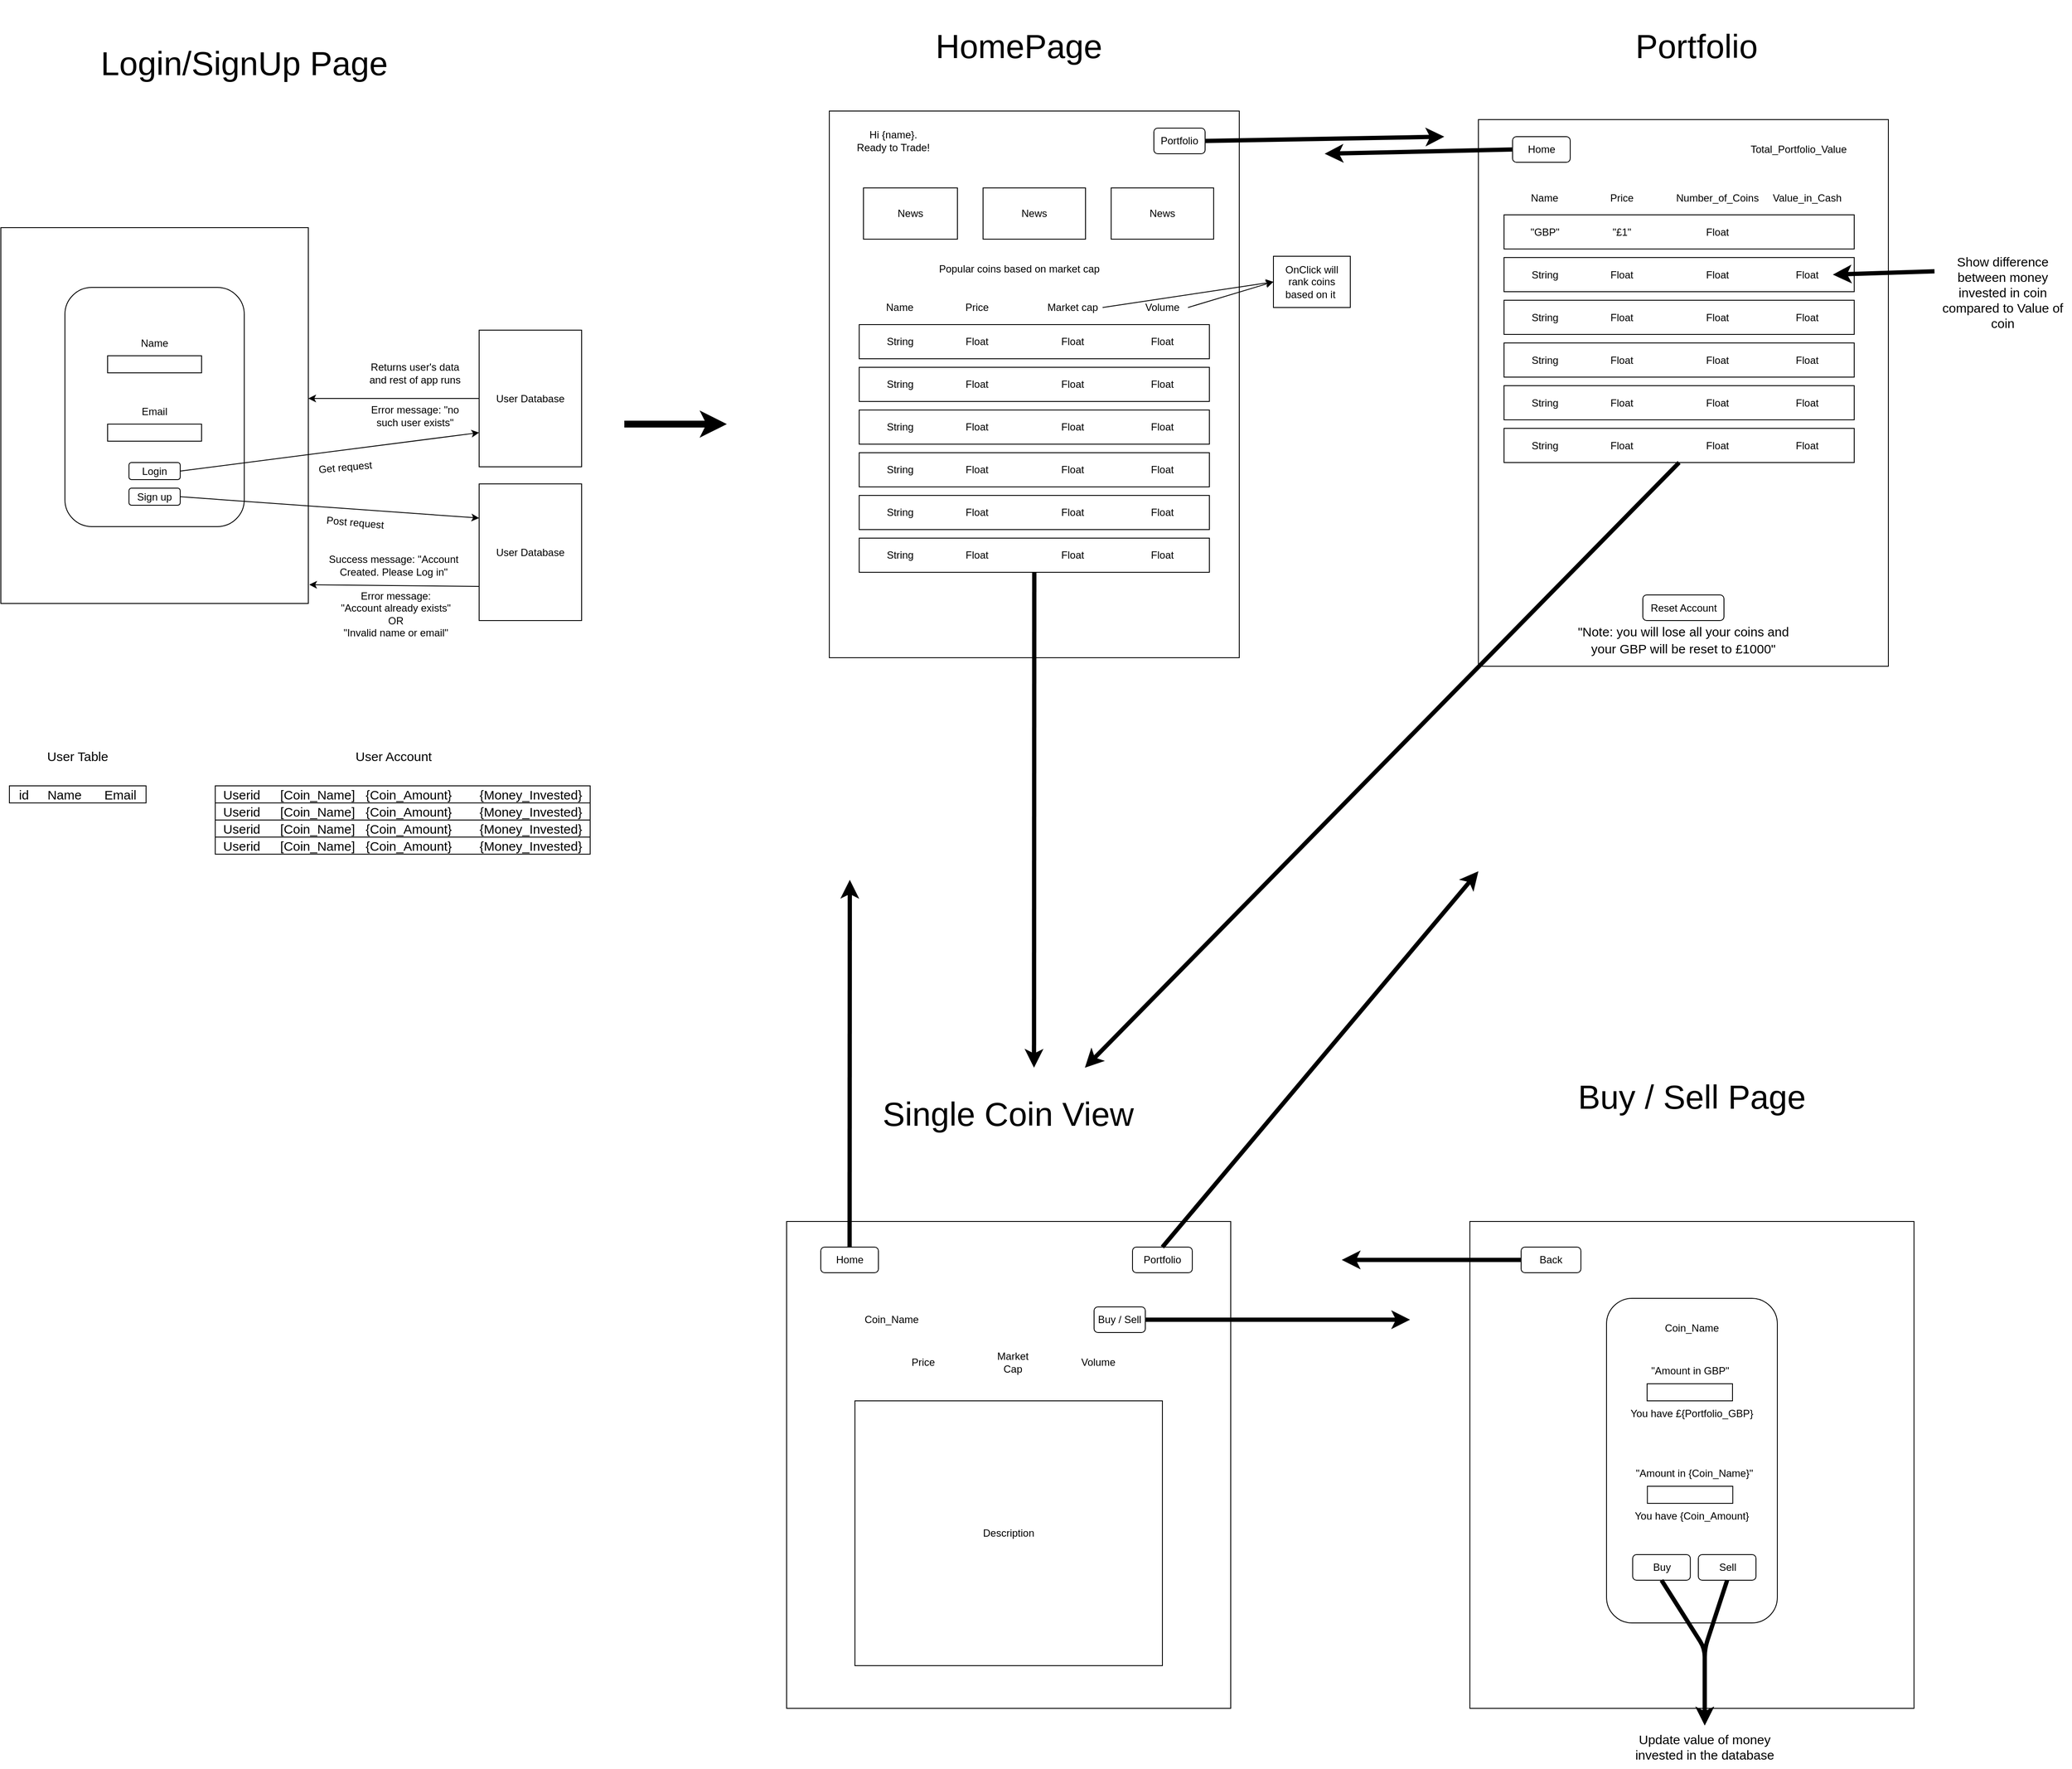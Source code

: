 <mxfile>
    <diagram id="FzFFMFuQFj7lMlkxCULB" name="Crypto Trading Simulator">
        <mxGraphModel dx="4961" dy="2097" grid="1" gridSize="10" guides="1" tooltips="1" connect="1" arrows="1" fold="1" page="1" pageScale="1" pageWidth="827" pageHeight="1169" math="0" shadow="0">
            <root>
                <mxCell id="0"/>
                <mxCell id="1" parent="0"/>
                <mxCell id="7buog9ZX-WtcRgvftYjR-1" value="" style="rounded=0;whiteSpace=wrap;html=1;" vertex="1" parent="1">
                    <mxGeometry x="200" y="150" width="480" height="640" as="geometry"/>
                </mxCell>
                <mxCell id="7buog9ZX-WtcRgvftYjR-2" value="Hi {name}. Ready to Trade!" style="text;html=1;strokeColor=none;fillColor=none;align=center;verticalAlign=middle;whiteSpace=wrap;rounded=0;" vertex="1" parent="1">
                    <mxGeometry x="230" y="170" width="90" height="30" as="geometry"/>
                </mxCell>
                <mxCell id="7buog9ZX-WtcRgvftYjR-4" value="" style="rounded=1;whiteSpace=wrap;html=1;" vertex="1" parent="1">
                    <mxGeometry x="580" y="170" width="60" height="30" as="geometry"/>
                </mxCell>
                <mxCell id="7buog9ZX-WtcRgvftYjR-3" value="Portfolio" style="text;html=1;strokeColor=none;fillColor=none;align=center;verticalAlign=middle;whiteSpace=wrap;rounded=0;" vertex="1" parent="1">
                    <mxGeometry x="580" y="170" width="60" height="30" as="geometry"/>
                </mxCell>
                <mxCell id="7buog9ZX-WtcRgvftYjR-9" value="Popular coins based on market cap" style="text;html=1;strokeColor=none;fillColor=none;align=center;verticalAlign=middle;whiteSpace=wrap;rounded=0;" vertex="1" parent="1">
                    <mxGeometry x="325" y="320" width="195" height="30" as="geometry"/>
                </mxCell>
                <mxCell id="7buog9ZX-WtcRgvftYjR-10" value="News" style="rounded=0;whiteSpace=wrap;html=1;" vertex="1" parent="1">
                    <mxGeometry x="240" y="240" width="110" height="60" as="geometry"/>
                </mxCell>
                <mxCell id="7buog9ZX-WtcRgvftYjR-11" value="News" style="rounded=0;whiteSpace=wrap;html=1;" vertex="1" parent="1">
                    <mxGeometry x="380" y="240" width="120" height="60" as="geometry"/>
                </mxCell>
                <mxCell id="7buog9ZX-WtcRgvftYjR-12" value="News" style="rounded=0;whiteSpace=wrap;html=1;" vertex="1" parent="1">
                    <mxGeometry x="530" y="240" width="120" height="60" as="geometry"/>
                </mxCell>
                <mxCell id="7buog9ZX-WtcRgvftYjR-14" value="" style="rounded=0;whiteSpace=wrap;html=1;" vertex="1" parent="1">
                    <mxGeometry x="235" y="400" width="410" height="40" as="geometry"/>
                </mxCell>
                <mxCell id="7buog9ZX-WtcRgvftYjR-15" value="Name" style="text;html=1;strokeColor=none;fillColor=none;align=center;verticalAlign=middle;whiteSpace=wrap;rounded=0;" vertex="1" parent="1">
                    <mxGeometry x="245" y="365" width="75" height="30" as="geometry"/>
                </mxCell>
                <mxCell id="7buog9ZX-WtcRgvftYjR-16" value="Price" style="text;html=1;strokeColor=none;fillColor=none;align=center;verticalAlign=middle;whiteSpace=wrap;rounded=0;" vertex="1" parent="1">
                    <mxGeometry x="342.5" y="365" width="60" height="30" as="geometry"/>
                </mxCell>
                <mxCell id="7buog9ZX-WtcRgvftYjR-17" value="Market cap" style="text;html=1;strokeColor=none;fillColor=none;align=center;verticalAlign=middle;whiteSpace=wrap;rounded=0;" vertex="1" parent="1">
                    <mxGeometry x="450" y="365" width="70" height="30" as="geometry"/>
                </mxCell>
                <mxCell id="7buog9ZX-WtcRgvftYjR-18" value="Volume" style="text;html=1;strokeColor=none;fillColor=none;align=center;verticalAlign=middle;whiteSpace=wrap;rounded=0;" vertex="1" parent="1">
                    <mxGeometry x="560" y="365" width="60" height="30" as="geometry"/>
                </mxCell>
                <mxCell id="7buog9ZX-WtcRgvftYjR-19" value="String" style="text;html=1;strokeColor=none;fillColor=none;align=center;verticalAlign=middle;whiteSpace=wrap;rounded=0;" vertex="1" parent="1">
                    <mxGeometry x="252.5" y="405" width="60" height="30" as="geometry"/>
                </mxCell>
                <mxCell id="7buog9ZX-WtcRgvftYjR-20" value="Float" style="text;html=1;strokeColor=none;fillColor=none;align=center;verticalAlign=middle;whiteSpace=wrap;rounded=0;" vertex="1" parent="1">
                    <mxGeometry x="342.5" y="405" width="60" height="30" as="geometry"/>
                </mxCell>
                <mxCell id="7buog9ZX-WtcRgvftYjR-21" value="Float" style="text;html=1;strokeColor=none;fillColor=none;align=center;verticalAlign=middle;whiteSpace=wrap;rounded=0;" vertex="1" parent="1">
                    <mxGeometry x="455" y="405" width="60" height="30" as="geometry"/>
                </mxCell>
                <mxCell id="7buog9ZX-WtcRgvftYjR-22" value="Float" style="text;html=1;strokeColor=none;fillColor=none;align=center;verticalAlign=middle;whiteSpace=wrap;rounded=0;" vertex="1" parent="1">
                    <mxGeometry x="560" y="405" width="60" height="30" as="geometry"/>
                </mxCell>
                <mxCell id="7buog9ZX-WtcRgvftYjR-23" value="" style="rounded=0;whiteSpace=wrap;html=1;" vertex="1" parent="1">
                    <mxGeometry x="235" y="450" width="410" height="40" as="geometry"/>
                </mxCell>
                <mxCell id="7buog9ZX-WtcRgvftYjR-24" value="String" style="text;html=1;strokeColor=none;fillColor=none;align=center;verticalAlign=middle;whiteSpace=wrap;rounded=0;" vertex="1" parent="1">
                    <mxGeometry x="252.5" y="455" width="60" height="30" as="geometry"/>
                </mxCell>
                <mxCell id="7buog9ZX-WtcRgvftYjR-25" value="Float" style="text;html=1;strokeColor=none;fillColor=none;align=center;verticalAlign=middle;whiteSpace=wrap;rounded=0;" vertex="1" parent="1">
                    <mxGeometry x="342.5" y="455" width="60" height="30" as="geometry"/>
                </mxCell>
                <mxCell id="7buog9ZX-WtcRgvftYjR-26" value="Float" style="text;html=1;strokeColor=none;fillColor=none;align=center;verticalAlign=middle;whiteSpace=wrap;rounded=0;" vertex="1" parent="1">
                    <mxGeometry x="455" y="455" width="60" height="30" as="geometry"/>
                </mxCell>
                <mxCell id="7buog9ZX-WtcRgvftYjR-27" value="Float" style="text;html=1;strokeColor=none;fillColor=none;align=center;verticalAlign=middle;whiteSpace=wrap;rounded=0;" vertex="1" parent="1">
                    <mxGeometry x="560" y="455" width="60" height="30" as="geometry"/>
                </mxCell>
                <mxCell id="7buog9ZX-WtcRgvftYjR-28" value="" style="rounded=0;whiteSpace=wrap;html=1;" vertex="1" parent="1">
                    <mxGeometry x="235" y="500" width="410" height="40" as="geometry"/>
                </mxCell>
                <mxCell id="7buog9ZX-WtcRgvftYjR-29" value="String" style="text;html=1;strokeColor=none;fillColor=none;align=center;verticalAlign=middle;whiteSpace=wrap;rounded=0;" vertex="1" parent="1">
                    <mxGeometry x="252.5" y="505" width="60" height="30" as="geometry"/>
                </mxCell>
                <mxCell id="7buog9ZX-WtcRgvftYjR-30" value="Float" style="text;html=1;strokeColor=none;fillColor=none;align=center;verticalAlign=middle;whiteSpace=wrap;rounded=0;" vertex="1" parent="1">
                    <mxGeometry x="342.5" y="505" width="60" height="30" as="geometry"/>
                </mxCell>
                <mxCell id="7buog9ZX-WtcRgvftYjR-31" value="Float" style="text;html=1;strokeColor=none;fillColor=none;align=center;verticalAlign=middle;whiteSpace=wrap;rounded=0;" vertex="1" parent="1">
                    <mxGeometry x="455" y="505" width="60" height="30" as="geometry"/>
                </mxCell>
                <mxCell id="7buog9ZX-WtcRgvftYjR-32" value="Float" style="text;html=1;strokeColor=none;fillColor=none;align=center;verticalAlign=middle;whiteSpace=wrap;rounded=0;" vertex="1" parent="1">
                    <mxGeometry x="560" y="505" width="60" height="30" as="geometry"/>
                </mxCell>
                <mxCell id="7buog9ZX-WtcRgvftYjR-33" value="" style="rounded=0;whiteSpace=wrap;html=1;" vertex="1" parent="1">
                    <mxGeometry x="235" y="550" width="410" height="40" as="geometry"/>
                </mxCell>
                <mxCell id="7buog9ZX-WtcRgvftYjR-34" value="String" style="text;html=1;strokeColor=none;fillColor=none;align=center;verticalAlign=middle;whiteSpace=wrap;rounded=0;" vertex="1" parent="1">
                    <mxGeometry x="252.5" y="555" width="60" height="30" as="geometry"/>
                </mxCell>
                <mxCell id="7buog9ZX-WtcRgvftYjR-35" value="Float" style="text;html=1;strokeColor=none;fillColor=none;align=center;verticalAlign=middle;whiteSpace=wrap;rounded=0;" vertex="1" parent="1">
                    <mxGeometry x="342.5" y="555" width="60" height="30" as="geometry"/>
                </mxCell>
                <mxCell id="7buog9ZX-WtcRgvftYjR-36" value="Float" style="text;html=1;strokeColor=none;fillColor=none;align=center;verticalAlign=middle;whiteSpace=wrap;rounded=0;" vertex="1" parent="1">
                    <mxGeometry x="455" y="555" width="60" height="30" as="geometry"/>
                </mxCell>
                <mxCell id="7buog9ZX-WtcRgvftYjR-37" value="Float" style="text;html=1;strokeColor=none;fillColor=none;align=center;verticalAlign=middle;whiteSpace=wrap;rounded=0;" vertex="1" parent="1">
                    <mxGeometry x="560" y="555" width="60" height="30" as="geometry"/>
                </mxCell>
                <mxCell id="7buog9ZX-WtcRgvftYjR-38" value="" style="rounded=0;whiteSpace=wrap;html=1;" vertex="1" parent="1">
                    <mxGeometry x="235" y="600" width="410" height="40" as="geometry"/>
                </mxCell>
                <mxCell id="7buog9ZX-WtcRgvftYjR-39" value="String" style="text;html=1;strokeColor=none;fillColor=none;align=center;verticalAlign=middle;whiteSpace=wrap;rounded=0;" vertex="1" parent="1">
                    <mxGeometry x="252.5" y="605" width="60" height="30" as="geometry"/>
                </mxCell>
                <mxCell id="7buog9ZX-WtcRgvftYjR-40" value="Float" style="text;html=1;strokeColor=none;fillColor=none;align=center;verticalAlign=middle;whiteSpace=wrap;rounded=0;" vertex="1" parent="1">
                    <mxGeometry x="342.5" y="605" width="60" height="30" as="geometry"/>
                </mxCell>
                <mxCell id="7buog9ZX-WtcRgvftYjR-41" value="Float" style="text;html=1;strokeColor=none;fillColor=none;align=center;verticalAlign=middle;whiteSpace=wrap;rounded=0;" vertex="1" parent="1">
                    <mxGeometry x="455" y="605" width="60" height="30" as="geometry"/>
                </mxCell>
                <mxCell id="7buog9ZX-WtcRgvftYjR-42" value="Float" style="text;html=1;strokeColor=none;fillColor=none;align=center;verticalAlign=middle;whiteSpace=wrap;rounded=0;" vertex="1" parent="1">
                    <mxGeometry x="560" y="605" width="60" height="30" as="geometry"/>
                </mxCell>
                <mxCell id="7buog9ZX-WtcRgvftYjR-43" value="" style="rounded=0;whiteSpace=wrap;html=1;" vertex="1" parent="1">
                    <mxGeometry x="235" y="650" width="410" height="40" as="geometry"/>
                </mxCell>
                <mxCell id="7buog9ZX-WtcRgvftYjR-44" value="String" style="text;html=1;strokeColor=none;fillColor=none;align=center;verticalAlign=middle;whiteSpace=wrap;rounded=0;" vertex="1" parent="1">
                    <mxGeometry x="252.5" y="655" width="60" height="30" as="geometry"/>
                </mxCell>
                <mxCell id="7buog9ZX-WtcRgvftYjR-45" value="Float" style="text;html=1;strokeColor=none;fillColor=none;align=center;verticalAlign=middle;whiteSpace=wrap;rounded=0;" vertex="1" parent="1">
                    <mxGeometry x="342.5" y="655" width="60" height="30" as="geometry"/>
                </mxCell>
                <mxCell id="7buog9ZX-WtcRgvftYjR-46" value="Float" style="text;html=1;strokeColor=none;fillColor=none;align=center;verticalAlign=middle;whiteSpace=wrap;rounded=0;" vertex="1" parent="1">
                    <mxGeometry x="455" y="655" width="60" height="30" as="geometry"/>
                </mxCell>
                <mxCell id="7buog9ZX-WtcRgvftYjR-47" value="Float" style="text;html=1;strokeColor=none;fillColor=none;align=center;verticalAlign=middle;whiteSpace=wrap;rounded=0;" vertex="1" parent="1">
                    <mxGeometry x="560" y="655" width="60" height="30" as="geometry"/>
                </mxCell>
                <mxCell id="tWIWK1oPJ8PyRDs92ugW-1" value="" style="rounded=0;whiteSpace=wrap;html=1;" vertex="1" parent="1">
                    <mxGeometry x="-770" y="286.5" width="360" height="440" as="geometry"/>
                </mxCell>
                <mxCell id="tWIWK1oPJ8PyRDs92ugW-2" value="" style="rounded=1;whiteSpace=wrap;html=1;" vertex="1" parent="1">
                    <mxGeometry x="-695" y="356.5" width="210" height="280" as="geometry"/>
                </mxCell>
                <mxCell id="tWIWK1oPJ8PyRDs92ugW-3" value="Name" style="text;html=1;strokeColor=none;fillColor=none;align=center;verticalAlign=middle;whiteSpace=wrap;rounded=0;" vertex="1" parent="1">
                    <mxGeometry x="-620" y="406.5" width="60" height="30" as="geometry"/>
                </mxCell>
                <mxCell id="tWIWK1oPJ8PyRDs92ugW-4" value="Email" style="text;html=1;strokeColor=none;fillColor=none;align=center;verticalAlign=middle;whiteSpace=wrap;rounded=0;" vertex="1" parent="1">
                    <mxGeometry x="-620" y="486.5" width="60" height="30" as="geometry"/>
                </mxCell>
                <mxCell id="tWIWK1oPJ8PyRDs92ugW-5" value="" style="rounded=0;whiteSpace=wrap;html=1;" vertex="1" parent="1">
                    <mxGeometry x="-645" y="436.5" width="110" height="20" as="geometry"/>
                </mxCell>
                <mxCell id="tWIWK1oPJ8PyRDs92ugW-6" value="" style="rounded=0;whiteSpace=wrap;html=1;" vertex="1" parent="1">
                    <mxGeometry x="-645" y="516.5" width="110" height="20" as="geometry"/>
                </mxCell>
                <mxCell id="tWIWK1oPJ8PyRDs92ugW-7" value="" style="rounded=1;whiteSpace=wrap;html=1;" vertex="1" parent="1">
                    <mxGeometry x="-620" y="561.5" width="60" height="20" as="geometry"/>
                </mxCell>
                <mxCell id="tWIWK1oPJ8PyRDs92ugW-8" value="Login" style="text;html=1;strokeColor=none;fillColor=none;align=center;verticalAlign=middle;whiteSpace=wrap;rounded=0;" vertex="1" parent="1">
                    <mxGeometry x="-620" y="556.5" width="60" height="30" as="geometry"/>
                </mxCell>
                <mxCell id="tWIWK1oPJ8PyRDs92ugW-9" value="" style="rounded=1;whiteSpace=wrap;html=1;" vertex="1" parent="1">
                    <mxGeometry x="-620" y="591.5" width="60" height="20" as="geometry"/>
                </mxCell>
                <mxCell id="tWIWK1oPJ8PyRDs92ugW-10" value="Sign up" style="text;html=1;strokeColor=none;fillColor=none;align=center;verticalAlign=middle;whiteSpace=wrap;rounded=0;" vertex="1" parent="1">
                    <mxGeometry x="-620" y="586.5" width="60" height="30" as="geometry"/>
                </mxCell>
                <mxCell id="tWIWK1oPJ8PyRDs92ugW-11" value="" style="endArrow=classic;html=1;exitX=1;exitY=0.5;exitDx=0;exitDy=0;entryX=0;entryY=0.75;entryDx=0;entryDy=0;" edge="1" parent="1" source="tWIWK1oPJ8PyRDs92ugW-8" target="tWIWK1oPJ8PyRDs92ugW-12">
                    <mxGeometry width="50" height="50" relative="1" as="geometry">
                        <mxPoint x="-380" y="536.5" as="sourcePoint"/>
                        <mxPoint x="-330" y="406.5" as="targetPoint"/>
                    </mxGeometry>
                </mxCell>
                <mxCell id="tWIWK1oPJ8PyRDs92ugW-12" value="User Database" style="rounded=0;whiteSpace=wrap;html=1;" vertex="1" parent="1">
                    <mxGeometry x="-210" y="406.5" width="120" height="160" as="geometry"/>
                </mxCell>
                <mxCell id="tWIWK1oPJ8PyRDs92ugW-13" value="" style="endArrow=classic;html=1;exitX=0;exitY=0.5;exitDx=0;exitDy=0;" edge="1" parent="1" source="tWIWK1oPJ8PyRDs92ugW-12">
                    <mxGeometry width="50" height="50" relative="1" as="geometry">
                        <mxPoint x="-220" y="486.5" as="sourcePoint"/>
                        <mxPoint x="-410" y="486.5" as="targetPoint"/>
                    </mxGeometry>
                </mxCell>
                <mxCell id="tWIWK1oPJ8PyRDs92ugW-14" value="Returns user's data and rest of app runs" style="text;html=1;strokeColor=none;fillColor=none;align=center;verticalAlign=middle;whiteSpace=wrap;rounded=0;" vertex="1" parent="1">
                    <mxGeometry x="-340" y="441.5" width="110" height="30" as="geometry"/>
                </mxCell>
                <mxCell id="tWIWK1oPJ8PyRDs92ugW-15" value="Error message: &quot;no such user exists&quot;" style="text;html=1;strokeColor=none;fillColor=none;align=center;verticalAlign=middle;whiteSpace=wrap;rounded=0;" vertex="1" parent="1">
                    <mxGeometry x="-340" y="491.5" width="110" height="30" as="geometry"/>
                </mxCell>
                <mxCell id="tWIWK1oPJ8PyRDs92ugW-16" value="Get request&amp;nbsp;" style="text;html=1;strokeColor=none;fillColor=none;align=center;verticalAlign=middle;whiteSpace=wrap;rounded=0;rotation=-5;" vertex="1" parent="1">
                    <mxGeometry x="-399.98" y="551.94" width="70" height="30" as="geometry"/>
                </mxCell>
                <mxCell id="tWIWK1oPJ8PyRDs92ugW-17" value="User Database" style="rounded=0;whiteSpace=wrap;html=1;" vertex="1" parent="1">
                    <mxGeometry x="-210" y="586.5" width="120" height="160" as="geometry"/>
                </mxCell>
                <mxCell id="tWIWK1oPJ8PyRDs92ugW-18" value="" style="endArrow=classic;html=1;exitX=1;exitY=0.5;exitDx=0;exitDy=0;entryX=0;entryY=0.25;entryDx=0;entryDy=0;" edge="1" parent="1" source="tWIWK1oPJ8PyRDs92ugW-10" target="tWIWK1oPJ8PyRDs92ugW-17">
                    <mxGeometry width="50" height="50" relative="1" as="geometry">
                        <mxPoint x="-380" y="606.5" as="sourcePoint"/>
                        <mxPoint x="-330" y="556.5" as="targetPoint"/>
                    </mxGeometry>
                </mxCell>
                <mxCell id="tWIWK1oPJ8PyRDs92ugW-19" value="Post request" style="text;html=1;strokeColor=none;fillColor=none;align=center;verticalAlign=middle;whiteSpace=wrap;rounded=0;rotation=5;" vertex="1" parent="1">
                    <mxGeometry x="-389.98" y="616.5" width="69.98" height="30" as="geometry"/>
                </mxCell>
                <mxCell id="tWIWK1oPJ8PyRDs92ugW-20" value="" style="endArrow=classic;html=1;entryX=1.003;entryY=0.95;entryDx=0;entryDy=0;entryPerimeter=0;exitX=0;exitY=0.75;exitDx=0;exitDy=0;" edge="1" parent="1" source="tWIWK1oPJ8PyRDs92ugW-17" target="tWIWK1oPJ8PyRDs92ugW-1">
                    <mxGeometry width="50" height="50" relative="1" as="geometry">
                        <mxPoint x="-300" y="766.5" as="sourcePoint"/>
                        <mxPoint x="-250" y="716.5" as="targetPoint"/>
                    </mxGeometry>
                </mxCell>
                <mxCell id="tWIWK1oPJ8PyRDs92ugW-21" value="Success message: &quot;Account Created. Please Log in&quot;" style="text;html=1;strokeColor=none;fillColor=none;align=center;verticalAlign=middle;whiteSpace=wrap;rounded=0;" vertex="1" parent="1">
                    <mxGeometry x="-390" y="666.5" width="160" height="30" as="geometry"/>
                </mxCell>
                <mxCell id="tWIWK1oPJ8PyRDs92ugW-22" value="Error message:&lt;br&gt;&quot;Account already exists&quot;&lt;br&gt;OR&lt;br&gt;&quot;Invalid name or email&quot;" style="text;html=1;strokeColor=none;fillColor=none;align=center;verticalAlign=middle;whiteSpace=wrap;rounded=0;" vertex="1" parent="1">
                    <mxGeometry x="-390" y="723.5" width="165.01" height="30" as="geometry"/>
                </mxCell>
                <mxCell id="zg6MQ_LgUEUeMXdmGEfw-1" value="" style="rounded=0;whiteSpace=wrap;html=1;" vertex="1" parent="1">
                    <mxGeometry x="150" y="1450" width="520" height="570" as="geometry"/>
                </mxCell>
                <mxCell id="zg6MQ_LgUEUeMXdmGEfw-2" value="Coin_Name" style="text;html=1;strokeColor=none;fillColor=none;align=center;verticalAlign=middle;whiteSpace=wrap;rounded=0;" vertex="1" parent="1">
                    <mxGeometry x="242.5" y="1550" width="60" height="30" as="geometry"/>
                </mxCell>
                <mxCell id="zg6MQ_LgUEUeMXdmGEfw-3" value="Price" style="text;html=1;strokeColor=none;fillColor=none;align=center;verticalAlign=middle;whiteSpace=wrap;rounded=0;" vertex="1" parent="1">
                    <mxGeometry x="280" y="1600" width="60" height="30" as="geometry"/>
                </mxCell>
                <mxCell id="zg6MQ_LgUEUeMXdmGEfw-4" value="Market Cap" style="text;html=1;strokeColor=none;fillColor=none;align=center;verticalAlign=middle;whiteSpace=wrap;rounded=0;" vertex="1" parent="1">
                    <mxGeometry x="385" y="1600" width="60" height="30" as="geometry"/>
                </mxCell>
                <mxCell id="zg6MQ_LgUEUeMXdmGEfw-5" value="Volume" style="text;html=1;strokeColor=none;fillColor=none;align=center;verticalAlign=middle;whiteSpace=wrap;rounded=0;" vertex="1" parent="1">
                    <mxGeometry x="485" y="1600" width="60" height="30" as="geometry"/>
                </mxCell>
                <mxCell id="zg6MQ_LgUEUeMXdmGEfw-6" value="" style="endArrow=classic;html=1;" edge="1" parent="1" source="7buog9ZX-WtcRgvftYjR-1">
                    <mxGeometry width="50" height="50" relative="1" as="geometry">
                        <mxPoint x="630" y="520" as="sourcePoint"/>
                        <mxPoint x="680" y="470" as="targetPoint"/>
                    </mxGeometry>
                </mxCell>
                <mxCell id="zg6MQ_LgUEUeMXdmGEfw-8" value="" style="endArrow=classic;html=1;" edge="1" parent="1">
                    <mxGeometry width="50" height="50" relative="1" as="geometry">
                        <mxPoint x="620" y="380" as="sourcePoint"/>
                        <mxPoint x="720" y="350" as="targetPoint"/>
                    </mxGeometry>
                </mxCell>
                <mxCell id="zg6MQ_LgUEUeMXdmGEfw-9" value="" style="endArrow=classic;html=1;exitX=1;exitY=0.5;exitDx=0;exitDy=0;" edge="1" parent="1" source="7buog9ZX-WtcRgvftYjR-17">
                    <mxGeometry width="50" height="50" relative="1" as="geometry">
                        <mxPoint x="520" y="370" as="sourcePoint"/>
                        <mxPoint x="720" y="350" as="targetPoint"/>
                    </mxGeometry>
                </mxCell>
                <mxCell id="zg6MQ_LgUEUeMXdmGEfw-10" value="OnClick will rank coins based on it&amp;nbsp;" style="rounded=0;whiteSpace=wrap;html=1;" vertex="1" parent="1">
                    <mxGeometry x="720" y="320" width="90" height="60" as="geometry"/>
                </mxCell>
                <mxCell id="zg6MQ_LgUEUeMXdmGEfw-12" value="Buy / Sell" style="rounded=1;whiteSpace=wrap;html=1;" vertex="1" parent="1">
                    <mxGeometry x="510" y="1550" width="60" height="30" as="geometry"/>
                </mxCell>
                <mxCell id="zg6MQ_LgUEUeMXdmGEfw-13" value="Description" style="rounded=0;whiteSpace=wrap;html=1;" vertex="1" parent="1">
                    <mxGeometry x="230" y="1660" width="360" height="310" as="geometry"/>
                </mxCell>
                <mxCell id="zg6MQ_LgUEUeMXdmGEfw-17" value="Portfolio" style="rounded=1;whiteSpace=wrap;html=1;" vertex="1" parent="1">
                    <mxGeometry x="555" y="1480" width="70" height="30" as="geometry"/>
                </mxCell>
                <mxCell id="zg6MQ_LgUEUeMXdmGEfw-22" value="Home" style="rounded=1;whiteSpace=wrap;html=1;" vertex="1" parent="1">
                    <mxGeometry x="190" y="1480" width="67.5" height="30" as="geometry"/>
                </mxCell>
                <mxCell id="zg6MQ_LgUEUeMXdmGEfw-23" value="" style="rounded=0;whiteSpace=wrap;html=1;" vertex="1" parent="1">
                    <mxGeometry x="960" y="160" width="480" height="640" as="geometry"/>
                </mxCell>
                <mxCell id="zg6MQ_LgUEUeMXdmGEfw-31" value="" style="rounded=0;whiteSpace=wrap;html=1;" vertex="1" parent="1">
                    <mxGeometry x="990" y="271.5" width="410" height="40" as="geometry"/>
                </mxCell>
                <mxCell id="zg6MQ_LgUEUeMXdmGEfw-32" value="Name" style="text;html=1;strokeColor=none;fillColor=none;align=center;verticalAlign=middle;whiteSpace=wrap;rounded=0;" vertex="1" parent="1">
                    <mxGeometry x="1000" y="236.5" width="75" height="30" as="geometry"/>
                </mxCell>
                <mxCell id="zg6MQ_LgUEUeMXdmGEfw-33" value="Price" style="text;html=1;strokeColor=none;fillColor=none;align=center;verticalAlign=middle;whiteSpace=wrap;rounded=0;" vertex="1" parent="1">
                    <mxGeometry x="1097.5" y="236.5" width="60" height="30" as="geometry"/>
                </mxCell>
                <mxCell id="zg6MQ_LgUEUeMXdmGEfw-34" value="Number_of_Coins" style="text;html=1;strokeColor=none;fillColor=none;align=center;verticalAlign=middle;whiteSpace=wrap;rounded=0;" vertex="1" parent="1">
                    <mxGeometry x="1205" y="236.5" width="70" height="30" as="geometry"/>
                </mxCell>
                <mxCell id="zg6MQ_LgUEUeMXdmGEfw-35" value="Value_in_Cash" style="text;html=1;strokeColor=none;fillColor=none;align=center;verticalAlign=middle;whiteSpace=wrap;rounded=0;" vertex="1" parent="1">
                    <mxGeometry x="1315" y="236.5" width="60" height="30" as="geometry"/>
                </mxCell>
                <mxCell id="zg6MQ_LgUEUeMXdmGEfw-36" value="&quot;GBP&quot;" style="text;html=1;strokeColor=none;fillColor=none;align=center;verticalAlign=middle;whiteSpace=wrap;rounded=0;" vertex="1" parent="1">
                    <mxGeometry x="1007.5" y="276.5" width="60" height="30" as="geometry"/>
                </mxCell>
                <mxCell id="zg6MQ_LgUEUeMXdmGEfw-37" value="&quot;£1&quot;" style="text;html=1;strokeColor=none;fillColor=none;align=center;verticalAlign=middle;whiteSpace=wrap;rounded=0;" vertex="1" parent="1">
                    <mxGeometry x="1097.5" y="276.5" width="60" height="30" as="geometry"/>
                </mxCell>
                <mxCell id="zg6MQ_LgUEUeMXdmGEfw-38" value="Float" style="text;html=1;strokeColor=none;fillColor=none;align=center;verticalAlign=middle;whiteSpace=wrap;rounded=0;" vertex="1" parent="1">
                    <mxGeometry x="1210" y="276.5" width="60" height="30" as="geometry"/>
                </mxCell>
                <mxCell id="zg6MQ_LgUEUeMXdmGEfw-40" value="" style="rounded=0;whiteSpace=wrap;html=1;" vertex="1" parent="1">
                    <mxGeometry x="990" y="321.5" width="410" height="40" as="geometry"/>
                </mxCell>
                <mxCell id="zg6MQ_LgUEUeMXdmGEfw-41" value="String" style="text;html=1;strokeColor=none;fillColor=none;align=center;verticalAlign=middle;whiteSpace=wrap;rounded=0;" vertex="1" parent="1">
                    <mxGeometry x="1007.5" y="326.5" width="60" height="30" as="geometry"/>
                </mxCell>
                <mxCell id="zg6MQ_LgUEUeMXdmGEfw-42" value="Float" style="text;html=1;strokeColor=none;fillColor=none;align=center;verticalAlign=middle;whiteSpace=wrap;rounded=0;" vertex="1" parent="1">
                    <mxGeometry x="1097.5" y="326.5" width="60" height="30" as="geometry"/>
                </mxCell>
                <mxCell id="zg6MQ_LgUEUeMXdmGEfw-43" value="Float" style="text;html=1;strokeColor=none;fillColor=none;align=center;verticalAlign=middle;whiteSpace=wrap;rounded=0;" vertex="1" parent="1">
                    <mxGeometry x="1210" y="326.5" width="60" height="30" as="geometry"/>
                </mxCell>
                <mxCell id="zg6MQ_LgUEUeMXdmGEfw-44" value="Float" style="text;html=1;strokeColor=none;fillColor=none;align=center;verticalAlign=middle;whiteSpace=wrap;rounded=0;" vertex="1" parent="1">
                    <mxGeometry x="1315" y="326.5" width="60" height="30" as="geometry"/>
                </mxCell>
                <mxCell id="zg6MQ_LgUEUeMXdmGEfw-45" value="" style="rounded=0;whiteSpace=wrap;html=1;" vertex="1" parent="1">
                    <mxGeometry x="990" y="371.5" width="410" height="40" as="geometry"/>
                </mxCell>
                <mxCell id="zg6MQ_LgUEUeMXdmGEfw-46" value="String" style="text;html=1;strokeColor=none;fillColor=none;align=center;verticalAlign=middle;whiteSpace=wrap;rounded=0;" vertex="1" parent="1">
                    <mxGeometry x="1007.5" y="376.5" width="60" height="30" as="geometry"/>
                </mxCell>
                <mxCell id="zg6MQ_LgUEUeMXdmGEfw-47" value="Float" style="text;html=1;strokeColor=none;fillColor=none;align=center;verticalAlign=middle;whiteSpace=wrap;rounded=0;" vertex="1" parent="1">
                    <mxGeometry x="1097.5" y="376.5" width="60" height="30" as="geometry"/>
                </mxCell>
                <mxCell id="zg6MQ_LgUEUeMXdmGEfw-48" value="Float" style="text;html=1;strokeColor=none;fillColor=none;align=center;verticalAlign=middle;whiteSpace=wrap;rounded=0;" vertex="1" parent="1">
                    <mxGeometry x="1210" y="376.5" width="60" height="30" as="geometry"/>
                </mxCell>
                <mxCell id="zg6MQ_LgUEUeMXdmGEfw-49" value="Float" style="text;html=1;strokeColor=none;fillColor=none;align=center;verticalAlign=middle;whiteSpace=wrap;rounded=0;" vertex="1" parent="1">
                    <mxGeometry x="1315" y="376.5" width="60" height="30" as="geometry"/>
                </mxCell>
                <mxCell id="zg6MQ_LgUEUeMXdmGEfw-50" value="" style="rounded=0;whiteSpace=wrap;html=1;" vertex="1" parent="1">
                    <mxGeometry x="990" y="421.5" width="410" height="40" as="geometry"/>
                </mxCell>
                <mxCell id="zg6MQ_LgUEUeMXdmGEfw-51" value="String" style="text;html=1;strokeColor=none;fillColor=none;align=center;verticalAlign=middle;whiteSpace=wrap;rounded=0;" vertex="1" parent="1">
                    <mxGeometry x="1007.5" y="426.5" width="60" height="30" as="geometry"/>
                </mxCell>
                <mxCell id="zg6MQ_LgUEUeMXdmGEfw-52" value="Float" style="text;html=1;strokeColor=none;fillColor=none;align=center;verticalAlign=middle;whiteSpace=wrap;rounded=0;" vertex="1" parent="1">
                    <mxGeometry x="1097.5" y="426.5" width="60" height="30" as="geometry"/>
                </mxCell>
                <mxCell id="zg6MQ_LgUEUeMXdmGEfw-53" value="Float" style="text;html=1;strokeColor=none;fillColor=none;align=center;verticalAlign=middle;whiteSpace=wrap;rounded=0;" vertex="1" parent="1">
                    <mxGeometry x="1210" y="426.5" width="60" height="30" as="geometry"/>
                </mxCell>
                <mxCell id="zg6MQ_LgUEUeMXdmGEfw-54" value="Float" style="text;html=1;strokeColor=none;fillColor=none;align=center;verticalAlign=middle;whiteSpace=wrap;rounded=0;" vertex="1" parent="1">
                    <mxGeometry x="1315" y="426.5" width="60" height="30" as="geometry"/>
                </mxCell>
                <mxCell id="zg6MQ_LgUEUeMXdmGEfw-55" value="" style="rounded=0;whiteSpace=wrap;html=1;" vertex="1" parent="1">
                    <mxGeometry x="990" y="471.5" width="410" height="40" as="geometry"/>
                </mxCell>
                <mxCell id="zg6MQ_LgUEUeMXdmGEfw-56" value="String" style="text;html=1;strokeColor=none;fillColor=none;align=center;verticalAlign=middle;whiteSpace=wrap;rounded=0;" vertex="1" parent="1">
                    <mxGeometry x="1007.5" y="476.5" width="60" height="30" as="geometry"/>
                </mxCell>
                <mxCell id="zg6MQ_LgUEUeMXdmGEfw-57" value="Float" style="text;html=1;strokeColor=none;fillColor=none;align=center;verticalAlign=middle;whiteSpace=wrap;rounded=0;" vertex="1" parent="1">
                    <mxGeometry x="1097.5" y="476.5" width="60" height="30" as="geometry"/>
                </mxCell>
                <mxCell id="zg6MQ_LgUEUeMXdmGEfw-58" value="Float" style="text;html=1;strokeColor=none;fillColor=none;align=center;verticalAlign=middle;whiteSpace=wrap;rounded=0;" vertex="1" parent="1">
                    <mxGeometry x="1210" y="476.5" width="60" height="30" as="geometry"/>
                </mxCell>
                <mxCell id="zg6MQ_LgUEUeMXdmGEfw-59" value="Float" style="text;html=1;strokeColor=none;fillColor=none;align=center;verticalAlign=middle;whiteSpace=wrap;rounded=0;" vertex="1" parent="1">
                    <mxGeometry x="1315" y="476.5" width="60" height="30" as="geometry"/>
                </mxCell>
                <mxCell id="zg6MQ_LgUEUeMXdmGEfw-60" value="" style="rounded=0;whiteSpace=wrap;html=1;" vertex="1" parent="1">
                    <mxGeometry x="990" y="521.5" width="410" height="40" as="geometry"/>
                </mxCell>
                <mxCell id="zg6MQ_LgUEUeMXdmGEfw-61" value="String" style="text;html=1;strokeColor=none;fillColor=none;align=center;verticalAlign=middle;whiteSpace=wrap;rounded=0;" vertex="1" parent="1">
                    <mxGeometry x="1007.5" y="526.5" width="60" height="30" as="geometry"/>
                </mxCell>
                <mxCell id="zg6MQ_LgUEUeMXdmGEfw-62" value="Float" style="text;html=1;strokeColor=none;fillColor=none;align=center;verticalAlign=middle;whiteSpace=wrap;rounded=0;" vertex="1" parent="1">
                    <mxGeometry x="1097.5" y="526.5" width="60" height="30" as="geometry"/>
                </mxCell>
                <mxCell id="zg6MQ_LgUEUeMXdmGEfw-63" value="Float" style="text;html=1;strokeColor=none;fillColor=none;align=center;verticalAlign=middle;whiteSpace=wrap;rounded=0;" vertex="1" parent="1">
                    <mxGeometry x="1210" y="526.5" width="60" height="30" as="geometry"/>
                </mxCell>
                <mxCell id="zg6MQ_LgUEUeMXdmGEfw-64" value="Float" style="text;html=1;strokeColor=none;fillColor=none;align=center;verticalAlign=middle;whiteSpace=wrap;rounded=0;" vertex="1" parent="1">
                    <mxGeometry x="1315" y="526.5" width="60" height="30" as="geometry"/>
                </mxCell>
                <mxCell id="zg6MQ_LgUEUeMXdmGEfw-65" value="" style="endArrow=classic;html=1;" edge="1" parent="1">
                    <mxGeometry width="50" height="50" relative="1" as="geometry">
                        <mxPoint x="1435" y="341.5" as="sourcePoint"/>
                        <mxPoint x="1435" y="341.5" as="targetPoint"/>
                    </mxGeometry>
                </mxCell>
                <mxCell id="zg6MQ_LgUEUeMXdmGEfw-69" value="Home" style="rounded=1;whiteSpace=wrap;html=1;" vertex="1" parent="1">
                    <mxGeometry x="1000" y="180" width="67.5" height="30" as="geometry"/>
                </mxCell>
                <mxCell id="zg6MQ_LgUEUeMXdmGEfw-71" value="Total_Portfolio_Value" style="text;html=1;strokeColor=none;fillColor=none;align=center;verticalAlign=middle;whiteSpace=wrap;rounded=0;" vertex="1" parent="1">
                    <mxGeometry x="1275" y="180" width="120" height="30" as="geometry"/>
                </mxCell>
                <mxCell id="zg6MQ_LgUEUeMXdmGEfw-73" value="" style="rounded=0;whiteSpace=wrap;html=1;" vertex="1" parent="1">
                    <mxGeometry x="950" y="1450" width="520" height="570" as="geometry"/>
                </mxCell>
                <mxCell id="zg6MQ_LgUEUeMXdmGEfw-83" value="" style="rounded=1;whiteSpace=wrap;html=1;" vertex="1" parent="1">
                    <mxGeometry x="1110" y="1540" width="200" height="380" as="geometry"/>
                </mxCell>
                <mxCell id="zg6MQ_LgUEUeMXdmGEfw-74" value="Coin_Name" style="text;html=1;strokeColor=none;fillColor=none;align=center;verticalAlign=middle;whiteSpace=wrap;rounded=0;" vertex="1" parent="1">
                    <mxGeometry x="1180" y="1560" width="60" height="30" as="geometry"/>
                </mxCell>
                <mxCell id="zg6MQ_LgUEUeMXdmGEfw-81" value="Back" style="rounded=1;whiteSpace=wrap;html=1;" vertex="1" parent="1">
                    <mxGeometry x="1010" y="1480" width="70" height="30" as="geometry"/>
                </mxCell>
                <mxCell id="zg6MQ_LgUEUeMXdmGEfw-85" value="&quot;Amount in GBP&quot;" style="text;html=1;strokeColor=none;fillColor=none;align=center;verticalAlign=middle;whiteSpace=wrap;rounded=0;" vertex="1" parent="1">
                    <mxGeometry x="1157.5" y="1610" width="100" height="30" as="geometry"/>
                </mxCell>
                <mxCell id="zg6MQ_LgUEUeMXdmGEfw-86" value="" style="rounded=0;whiteSpace=wrap;html=1;" vertex="1" parent="1">
                    <mxGeometry x="1157.5" y="1640" width="100" height="20" as="geometry"/>
                </mxCell>
                <mxCell id="zg6MQ_LgUEUeMXdmGEfw-87" value="&quot;Amount in {Coin_Name}&quot;" style="text;html=1;strokeColor=none;fillColor=none;align=center;verticalAlign=middle;whiteSpace=wrap;rounded=0;" vertex="1" parent="1">
                    <mxGeometry x="1140.62" y="1730" width="144.38" height="30" as="geometry"/>
                </mxCell>
                <mxCell id="zg6MQ_LgUEUeMXdmGEfw-88" value="" style="rounded=0;whiteSpace=wrap;html=1;" vertex="1" parent="1">
                    <mxGeometry x="1157.81" y="1760" width="100" height="20" as="geometry"/>
                </mxCell>
                <mxCell id="zg6MQ_LgUEUeMXdmGEfw-89" value="Buy" style="rounded=1;whiteSpace=wrap;html=1;" vertex="1" parent="1">
                    <mxGeometry x="1140.62" y="1840" width="67.5" height="30" as="geometry"/>
                </mxCell>
                <mxCell id="zg6MQ_LgUEUeMXdmGEfw-103" value="You have £{Portfolio_GBP}" style="text;html=1;strokeColor=none;fillColor=none;align=center;verticalAlign=middle;whiteSpace=wrap;rounded=0;" vertex="1" parent="1">
                    <mxGeometry x="1135" y="1660" width="150" height="30" as="geometry"/>
                </mxCell>
                <mxCell id="zg6MQ_LgUEUeMXdmGEfw-104" value="You have {Coin_Amount}" style="text;html=1;strokeColor=none;fillColor=none;align=center;verticalAlign=middle;whiteSpace=wrap;rounded=0;" vertex="1" parent="1">
                    <mxGeometry x="1135" y="1780" width="150" height="30" as="geometry"/>
                </mxCell>
                <mxCell id="zg6MQ_LgUEUeMXdmGEfw-105" value="Sell" style="rounded=1;whiteSpace=wrap;html=1;" vertex="1" parent="1">
                    <mxGeometry x="1217.5" y="1840" width="67.5" height="30" as="geometry"/>
                </mxCell>
                <mxCell id="zg6MQ_LgUEUeMXdmGEfw-106" value="&lt;font style=&quot;font-size: 39px;&quot;&gt;Login/SignUp Page&lt;/font&gt;" style="text;html=1;strokeColor=none;fillColor=none;align=center;verticalAlign=middle;whiteSpace=wrap;rounded=0;" vertex="1" parent="1">
                    <mxGeometry x="-700" y="40" width="430" height="110" as="geometry"/>
                </mxCell>
                <mxCell id="zg6MQ_LgUEUeMXdmGEfw-107" value="&lt;font style=&quot;font-size: 39px;&quot;&gt;HomePage&lt;/font&gt;" style="text;html=1;strokeColor=none;fillColor=none;align=center;verticalAlign=middle;whiteSpace=wrap;rounded=0;" vertex="1" parent="1">
                    <mxGeometry x="262.5" y="20" width="317.5" height="110" as="geometry"/>
                </mxCell>
                <mxCell id="zg6MQ_LgUEUeMXdmGEfw-108" value="&lt;font style=&quot;font-size: 39px;&quot;&gt;Portfolio&lt;/font&gt;" style="text;html=1;strokeColor=none;fillColor=none;align=center;verticalAlign=middle;whiteSpace=wrap;rounded=0;" vertex="1" parent="1">
                    <mxGeometry x="1082.5" y="20" width="265" height="110" as="geometry"/>
                </mxCell>
                <mxCell id="zg6MQ_LgUEUeMXdmGEfw-109" value="&lt;font style=&quot;font-size: 39px;&quot;&gt;Buy / Sell Page&lt;/font&gt;" style="text;html=1;strokeColor=none;fillColor=none;align=center;verticalAlign=middle;whiteSpace=wrap;rounded=0;" vertex="1" parent="1">
                    <mxGeometry x="1070" y="1250" width="280" height="110" as="geometry"/>
                </mxCell>
                <mxCell id="zg6MQ_LgUEUeMXdmGEfw-110" value="&lt;span style=&quot;font-size: 39px;&quot;&gt;Single Coin View&lt;/span&gt;" style="text;html=1;strokeColor=none;fillColor=none;align=center;verticalAlign=middle;whiteSpace=wrap;rounded=0;" vertex="1" parent="1">
                    <mxGeometry x="230" y="1270" width="359" height="110" as="geometry"/>
                </mxCell>
                <mxCell id="zg6MQ_LgUEUeMXdmGEfw-111" value="" style="endArrow=classic;html=1;fontSize=39;strokeWidth=5;exitX=1;exitY=0.5;exitDx=0;exitDy=0;" edge="1" parent="1" source="7buog9ZX-WtcRgvftYjR-3">
                    <mxGeometry width="50" height="50" relative="1" as="geometry">
                        <mxPoint x="700" y="184.09" as="sourcePoint"/>
                        <mxPoint x="920" y="180" as="targetPoint"/>
                    </mxGeometry>
                </mxCell>
                <mxCell id="zg6MQ_LgUEUeMXdmGEfw-112" value="" style="endArrow=classic;html=1;fontSize=39;strokeWidth=8;" edge="1" parent="1">
                    <mxGeometry width="50" height="50" relative="1" as="geometry">
                        <mxPoint x="-40" y="516.5" as="sourcePoint"/>
                        <mxPoint x="80" y="516.5" as="targetPoint"/>
                    </mxGeometry>
                </mxCell>
                <mxCell id="zg6MQ_LgUEUeMXdmGEfw-113" value="" style="endArrow=classic;html=1;fontSize=39;strokeWidth=5;exitX=0;exitY=0.5;exitDx=0;exitDy=0;" edge="1" parent="1" source="zg6MQ_LgUEUeMXdmGEfw-69">
                    <mxGeometry width="50" height="50" relative="1" as="geometry">
                        <mxPoint x="687.5" y="101.5" as="sourcePoint"/>
                        <mxPoint x="780" y="200" as="targetPoint"/>
                    </mxGeometry>
                </mxCell>
                <mxCell id="zg6MQ_LgUEUeMXdmGEfw-114" value="" style="endArrow=classic;html=1;fontSize=39;strokeWidth=5;exitX=0.5;exitY=1;exitDx=0;exitDy=0;entryX=0.584;entryY=0;entryDx=0;entryDy=0;entryPerimeter=0;" edge="1" parent="1" source="7buog9ZX-WtcRgvftYjR-43" target="zg6MQ_LgUEUeMXdmGEfw-110">
                    <mxGeometry width="50" height="50" relative="1" as="geometry">
                        <mxPoint x="340" y="950" as="sourcePoint"/>
                        <mxPoint x="660" y="1085" as="targetPoint"/>
                    </mxGeometry>
                </mxCell>
                <mxCell id="zg6MQ_LgUEUeMXdmGEfw-115" value="" style="endArrow=classic;html=1;fontSize=39;strokeWidth=5;exitX=1;exitY=0.5;exitDx=0;exitDy=0;" edge="1" parent="1" source="zg6MQ_LgUEUeMXdmGEfw-12">
                    <mxGeometry width="50" height="50" relative="1" as="geometry">
                        <mxPoint x="700" y="1225" as="sourcePoint"/>
                        <mxPoint x="880" y="1565" as="targetPoint"/>
                    </mxGeometry>
                </mxCell>
                <mxCell id="zg6MQ_LgUEUeMXdmGEfw-116" value="" style="endArrow=classic;html=1;fontSize=39;strokeWidth=5;exitX=0;exitY=0.5;exitDx=0;exitDy=0;" edge="1" parent="1" source="zg6MQ_LgUEUeMXdmGEfw-81">
                    <mxGeometry width="50" height="50" relative="1" as="geometry">
                        <mxPoint x="580" y="1575" as="sourcePoint"/>
                        <mxPoint x="800" y="1495" as="targetPoint"/>
                    </mxGeometry>
                </mxCell>
                <mxCell id="zg6MQ_LgUEUeMXdmGEfw-117" value="" style="endArrow=classic;html=1;fontSize=39;strokeWidth=5;exitX=0.5;exitY=0;exitDx=0;exitDy=0;" edge="1" parent="1" source="zg6MQ_LgUEUeMXdmGEfw-22">
                    <mxGeometry width="50" height="50" relative="1" as="geometry">
                        <mxPoint x="-70" y="1470" as="sourcePoint"/>
                        <mxPoint x="224" y="1050" as="targetPoint"/>
                    </mxGeometry>
                </mxCell>
                <mxCell id="zg6MQ_LgUEUeMXdmGEfw-118" value="" style="endArrow=classic;html=1;fontSize=39;strokeWidth=5;exitX=0.5;exitY=0;exitDx=0;exitDy=0;" edge="1" parent="1" source="zg6MQ_LgUEUeMXdmGEfw-17">
                    <mxGeometry width="50" height="50" relative="1" as="geometry">
                        <mxPoint x="597.5" y="1450" as="sourcePoint"/>
                        <mxPoint x="960" y="1040" as="targetPoint"/>
                    </mxGeometry>
                </mxCell>
                <mxCell id="zg6MQ_LgUEUeMXdmGEfw-120" value="Reset Account" style="rounded=1;whiteSpace=wrap;html=1;" vertex="1" parent="1">
                    <mxGeometry x="1152.5" y="716.5" width="95" height="30" as="geometry"/>
                </mxCell>
                <mxCell id="zg6MQ_LgUEUeMXdmGEfw-122" value="&lt;font style=&quot;font-size: 15px;&quot;&gt;&quot;Note: you will lose all your coins and your GBP will be reset to £1000&quot;&lt;/font&gt;" style="text;html=1;strokeColor=none;fillColor=none;align=center;verticalAlign=middle;whiteSpace=wrap;rounded=0;fontSize=16;" vertex="1" parent="1">
                    <mxGeometry x="1060" y="753.5" width="280" height="30" as="geometry"/>
                </mxCell>
                <mxCell id="zg6MQ_LgUEUeMXdmGEfw-124" value="" style="endArrow=classic;html=1;fontSize=39;strokeWidth=5;exitX=0.5;exitY=1;exitDx=0;exitDy=0;entryX=0.75;entryY=0;entryDx=0;entryDy=0;" edge="1" parent="1" source="zg6MQ_LgUEUeMXdmGEfw-60" target="zg6MQ_LgUEUeMXdmGEfw-110">
                    <mxGeometry width="50" height="50" relative="1" as="geometry">
                        <mxPoint x="1180.34" y="561.5" as="sourcePoint"/>
                        <mxPoint x="1179.996" y="1141.5" as="targetPoint"/>
                    </mxGeometry>
                </mxCell>
                <mxCell id="zg6MQ_LgUEUeMXdmGEfw-126" value="Update value of money invested in the database" style="text;html=1;strokeColor=none;fillColor=none;align=center;verticalAlign=middle;whiteSpace=wrap;rounded=0;fontSize=15;" vertex="1" parent="1">
                    <mxGeometry x="1120" y="2040" width="210" height="50" as="geometry"/>
                </mxCell>
                <mxCell id="zg6MQ_LgUEUeMXdmGEfw-127" value="" style="endArrow=classic;html=1;strokeWidth=5;fontSize=15;entryX=0.5;entryY=0;entryDx=0;entryDy=0;exitX=0.5;exitY=1;exitDx=0;exitDy=0;" edge="1" parent="1" source="zg6MQ_LgUEUeMXdmGEfw-105" target="zg6MQ_LgUEUeMXdmGEfw-126">
                    <mxGeometry width="50" height="50" relative="1" as="geometry">
                        <mxPoint x="1270" y="1840" as="sourcePoint"/>
                        <mxPoint x="1320" y="1790" as="targetPoint"/>
                        <Array as="points">
                            <mxPoint x="1225" y="1950"/>
                        </Array>
                    </mxGeometry>
                </mxCell>
                <mxCell id="zg6MQ_LgUEUeMXdmGEfw-128" value="" style="endArrow=classic;html=1;strokeWidth=5;fontSize=15;entryX=0.5;entryY=0;entryDx=0;entryDy=0;exitX=0.5;exitY=1;exitDx=0;exitDy=0;" edge="1" parent="1" source="zg6MQ_LgUEUeMXdmGEfw-89" target="zg6MQ_LgUEUeMXdmGEfw-126">
                    <mxGeometry width="50" height="50" relative="1" as="geometry">
                        <mxPoint x="1180" y="1870" as="sourcePoint"/>
                        <mxPoint x="1333.75" y="2070" as="targetPoint"/>
                        <Array as="points">
                            <mxPoint x="1225" y="1950"/>
                        </Array>
                    </mxGeometry>
                </mxCell>
                <mxCell id="zg6MQ_LgUEUeMXdmGEfw-129" value="Show difference between money invested in coin compared to Value of coin" style="text;html=1;strokeColor=none;fillColor=none;align=center;verticalAlign=middle;whiteSpace=wrap;rounded=0;fontSize=15;" vertex="1" parent="1">
                    <mxGeometry x="1494" y="313" width="160" height="98.5" as="geometry"/>
                </mxCell>
                <mxCell id="zg6MQ_LgUEUeMXdmGEfw-130" value="" style="endArrow=classic;html=1;strokeWidth=5;fontSize=15;entryX=1;entryY=0.5;entryDx=0;entryDy=0;exitX=0;exitY=0.25;exitDx=0;exitDy=0;" edge="1" parent="1" source="zg6MQ_LgUEUeMXdmGEfw-129" target="zg6MQ_LgUEUeMXdmGEfw-44">
                    <mxGeometry width="50" height="50" relative="1" as="geometry">
                        <mxPoint x="1510" y="500" as="sourcePoint"/>
                        <mxPoint x="1560" y="450" as="targetPoint"/>
                    </mxGeometry>
                </mxCell>
                <mxCell id="zg6MQ_LgUEUeMXdmGEfw-132" value="id&amp;nbsp;&lt;span style=&quot;white-space: pre;&quot;&gt;&#9;&lt;/span&gt;Name&lt;span style=&quot;white-space: pre;&quot;&gt;&#9;&lt;/span&gt;Email" style="rounded=0;whiteSpace=wrap;html=1;fontSize=15;" vertex="1" parent="1">
                    <mxGeometry x="-760" y="940" width="160" height="20" as="geometry"/>
                </mxCell>
                <mxCell id="zg6MQ_LgUEUeMXdmGEfw-133" value="Userid&lt;span style=&quot;white-space: pre;&quot;&gt;&#9;&lt;/span&gt;[Coin_Name]&lt;span style=&quot;white-space: pre;&quot;&gt;&#9;&lt;/span&gt;{Coin_Amount}&lt;span style=&quot;white-space: pre;&quot;&gt;&#9;&lt;/span&gt;{Money_Invested}" style="rounded=0;whiteSpace=wrap;html=1;fontSize=15;" vertex="1" parent="1">
                    <mxGeometry x="-518.98" y="940" width="438.98" height="20" as="geometry"/>
                </mxCell>
                <mxCell id="zg6MQ_LgUEUeMXdmGEfw-134" value="User Table" style="text;html=1;strokeColor=none;fillColor=none;align=center;verticalAlign=middle;whiteSpace=wrap;rounded=0;fontSize=15;" vertex="1" parent="1">
                    <mxGeometry x="-760" y="890" width="160" height="30" as="geometry"/>
                </mxCell>
                <mxCell id="zg6MQ_LgUEUeMXdmGEfw-135" value="User Account" style="text;html=1;strokeColor=none;fillColor=none;align=center;verticalAlign=middle;whiteSpace=wrap;rounded=0;fontSize=15;" vertex="1" parent="1">
                    <mxGeometry x="-390" y="890" width="160" height="30" as="geometry"/>
                </mxCell>
                <mxCell id="zg6MQ_LgUEUeMXdmGEfw-136" value="Userid&lt;span style=&quot;white-space: pre;&quot;&gt;&#9;&lt;/span&gt;[Coin_Name]&lt;span style=&quot;white-space: pre;&quot;&gt;&#9;&lt;/span&gt;{Coin_Amount}&lt;span style=&quot;white-space: pre;&quot;&gt;&#9;&lt;/span&gt;{Money_Invested}" style="rounded=0;whiteSpace=wrap;html=1;fontSize=15;" vertex="1" parent="1">
                    <mxGeometry x="-518.98" y="960" width="438.98" height="20" as="geometry"/>
                </mxCell>
                <mxCell id="zg6MQ_LgUEUeMXdmGEfw-137" value="Userid&lt;span style=&quot;white-space: pre;&quot;&gt;&#9;&lt;/span&gt;[Coin_Name]&lt;span style=&quot;white-space: pre;&quot;&gt;&#9;&lt;/span&gt;{Coin_Amount}&lt;span style=&quot;white-space: pre;&quot;&gt;&#9;&lt;/span&gt;{Money_Invested}" style="rounded=0;whiteSpace=wrap;html=1;fontSize=15;" vertex="1" parent="1">
                    <mxGeometry x="-518.98" y="980" width="438.98" height="20" as="geometry"/>
                </mxCell>
                <mxCell id="zg6MQ_LgUEUeMXdmGEfw-138" value="Userid&lt;span style=&quot;white-space: pre;&quot;&gt;&#9;&lt;/span&gt;[Coin_Name]&lt;span style=&quot;white-space: pre;&quot;&gt;&#9;&lt;/span&gt;{Coin_Amount}&lt;span style=&quot;white-space: pre;&quot;&gt;&#9;&lt;/span&gt;{Money_Invested}" style="rounded=0;whiteSpace=wrap;html=1;fontSize=15;" vertex="1" parent="1">
                    <mxGeometry x="-518.98" y="1000" width="438.98" height="20" as="geometry"/>
                </mxCell>
            </root>
        </mxGraphModel>
    </diagram>
</mxfile>